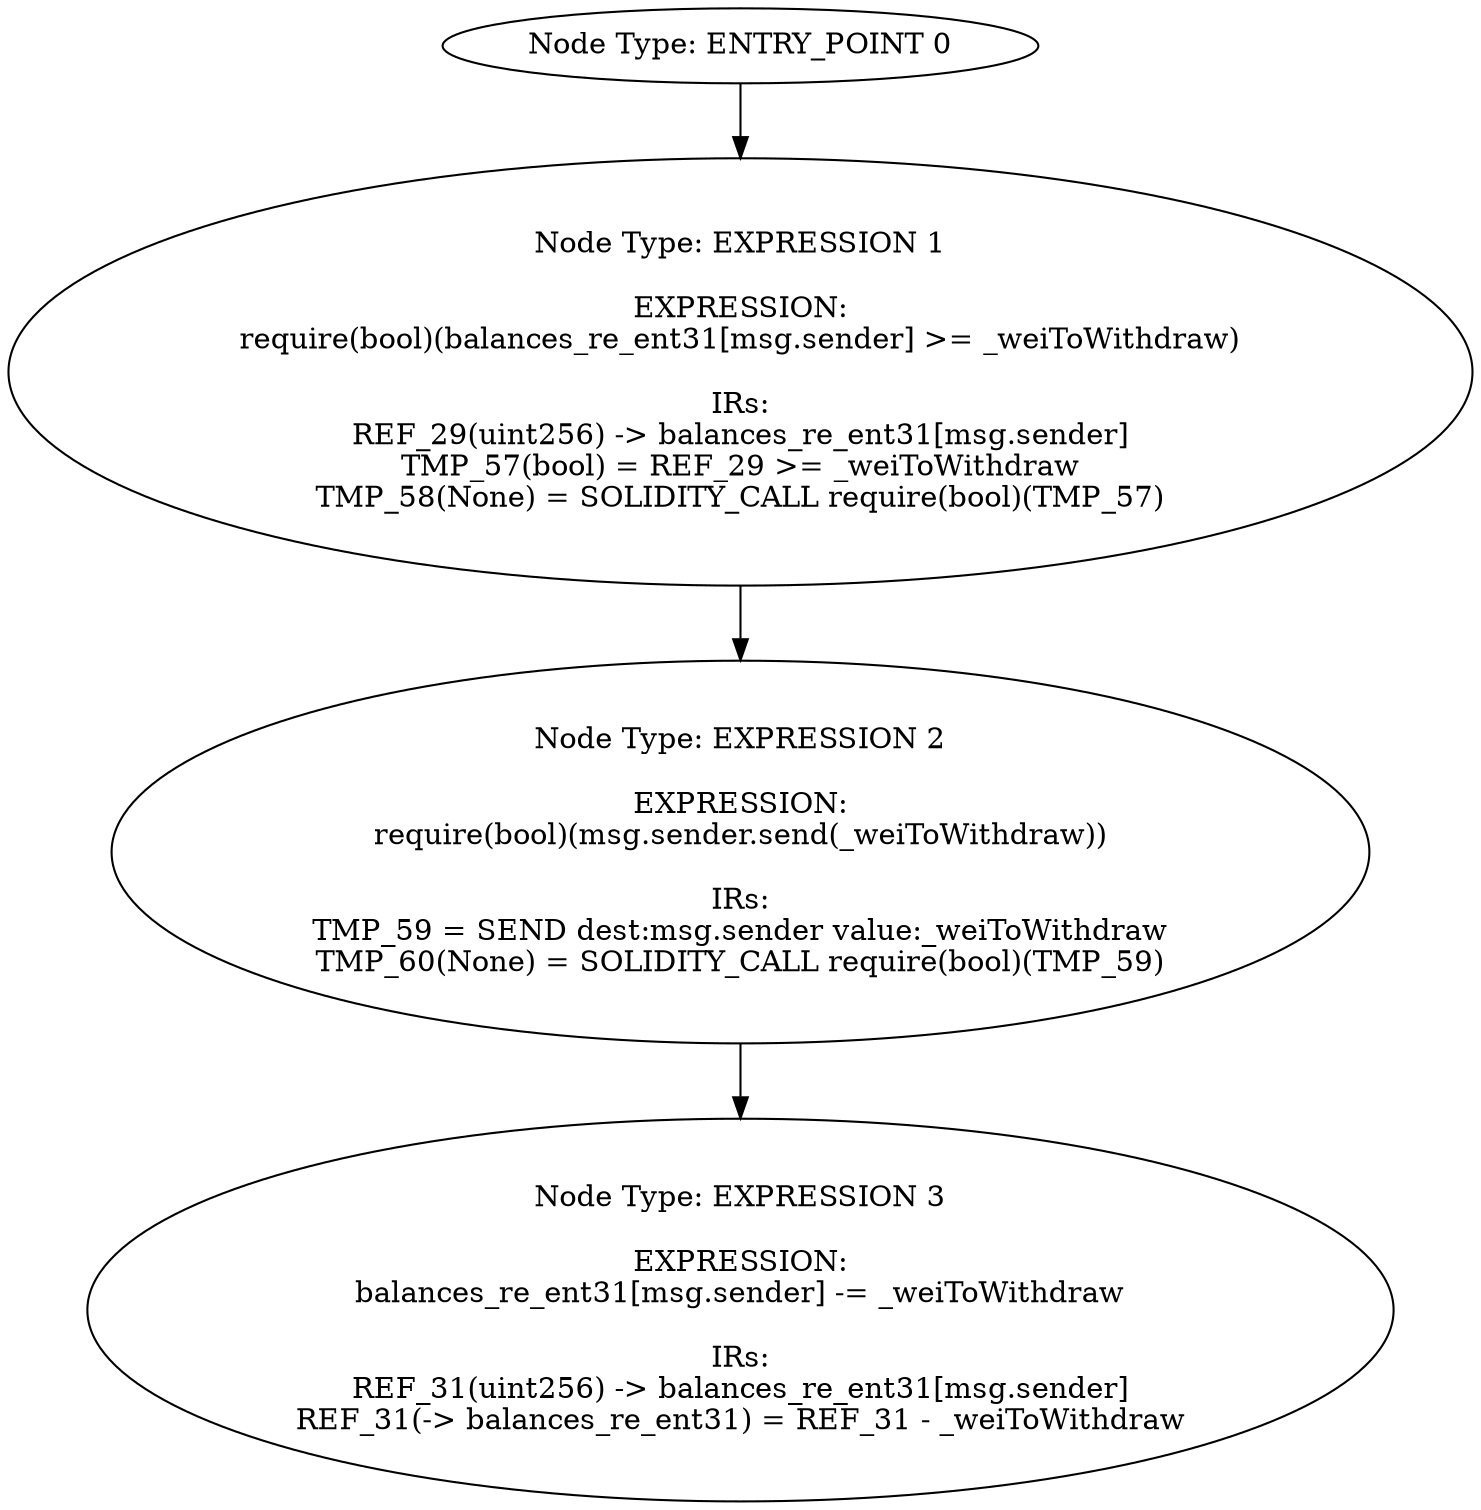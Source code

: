 digraph{
0[label="Node Type: ENTRY_POINT 0
"];
0->1;
1[label="Node Type: EXPRESSION 1

EXPRESSION:
require(bool)(balances_re_ent31[msg.sender] >= _weiToWithdraw)

IRs:
REF_29(uint256) -> balances_re_ent31[msg.sender]
TMP_57(bool) = REF_29 >= _weiToWithdraw
TMP_58(None) = SOLIDITY_CALL require(bool)(TMP_57)"];
1->2;
2[label="Node Type: EXPRESSION 2

EXPRESSION:
require(bool)(msg.sender.send(_weiToWithdraw))

IRs:
TMP_59 = SEND dest:msg.sender value:_weiToWithdraw
TMP_60(None) = SOLIDITY_CALL require(bool)(TMP_59)"];
2->3;
3[label="Node Type: EXPRESSION 3

EXPRESSION:
balances_re_ent31[msg.sender] -= _weiToWithdraw

IRs:
REF_31(uint256) -> balances_re_ent31[msg.sender]
REF_31(-> balances_re_ent31) = REF_31 - _weiToWithdraw"];
}
